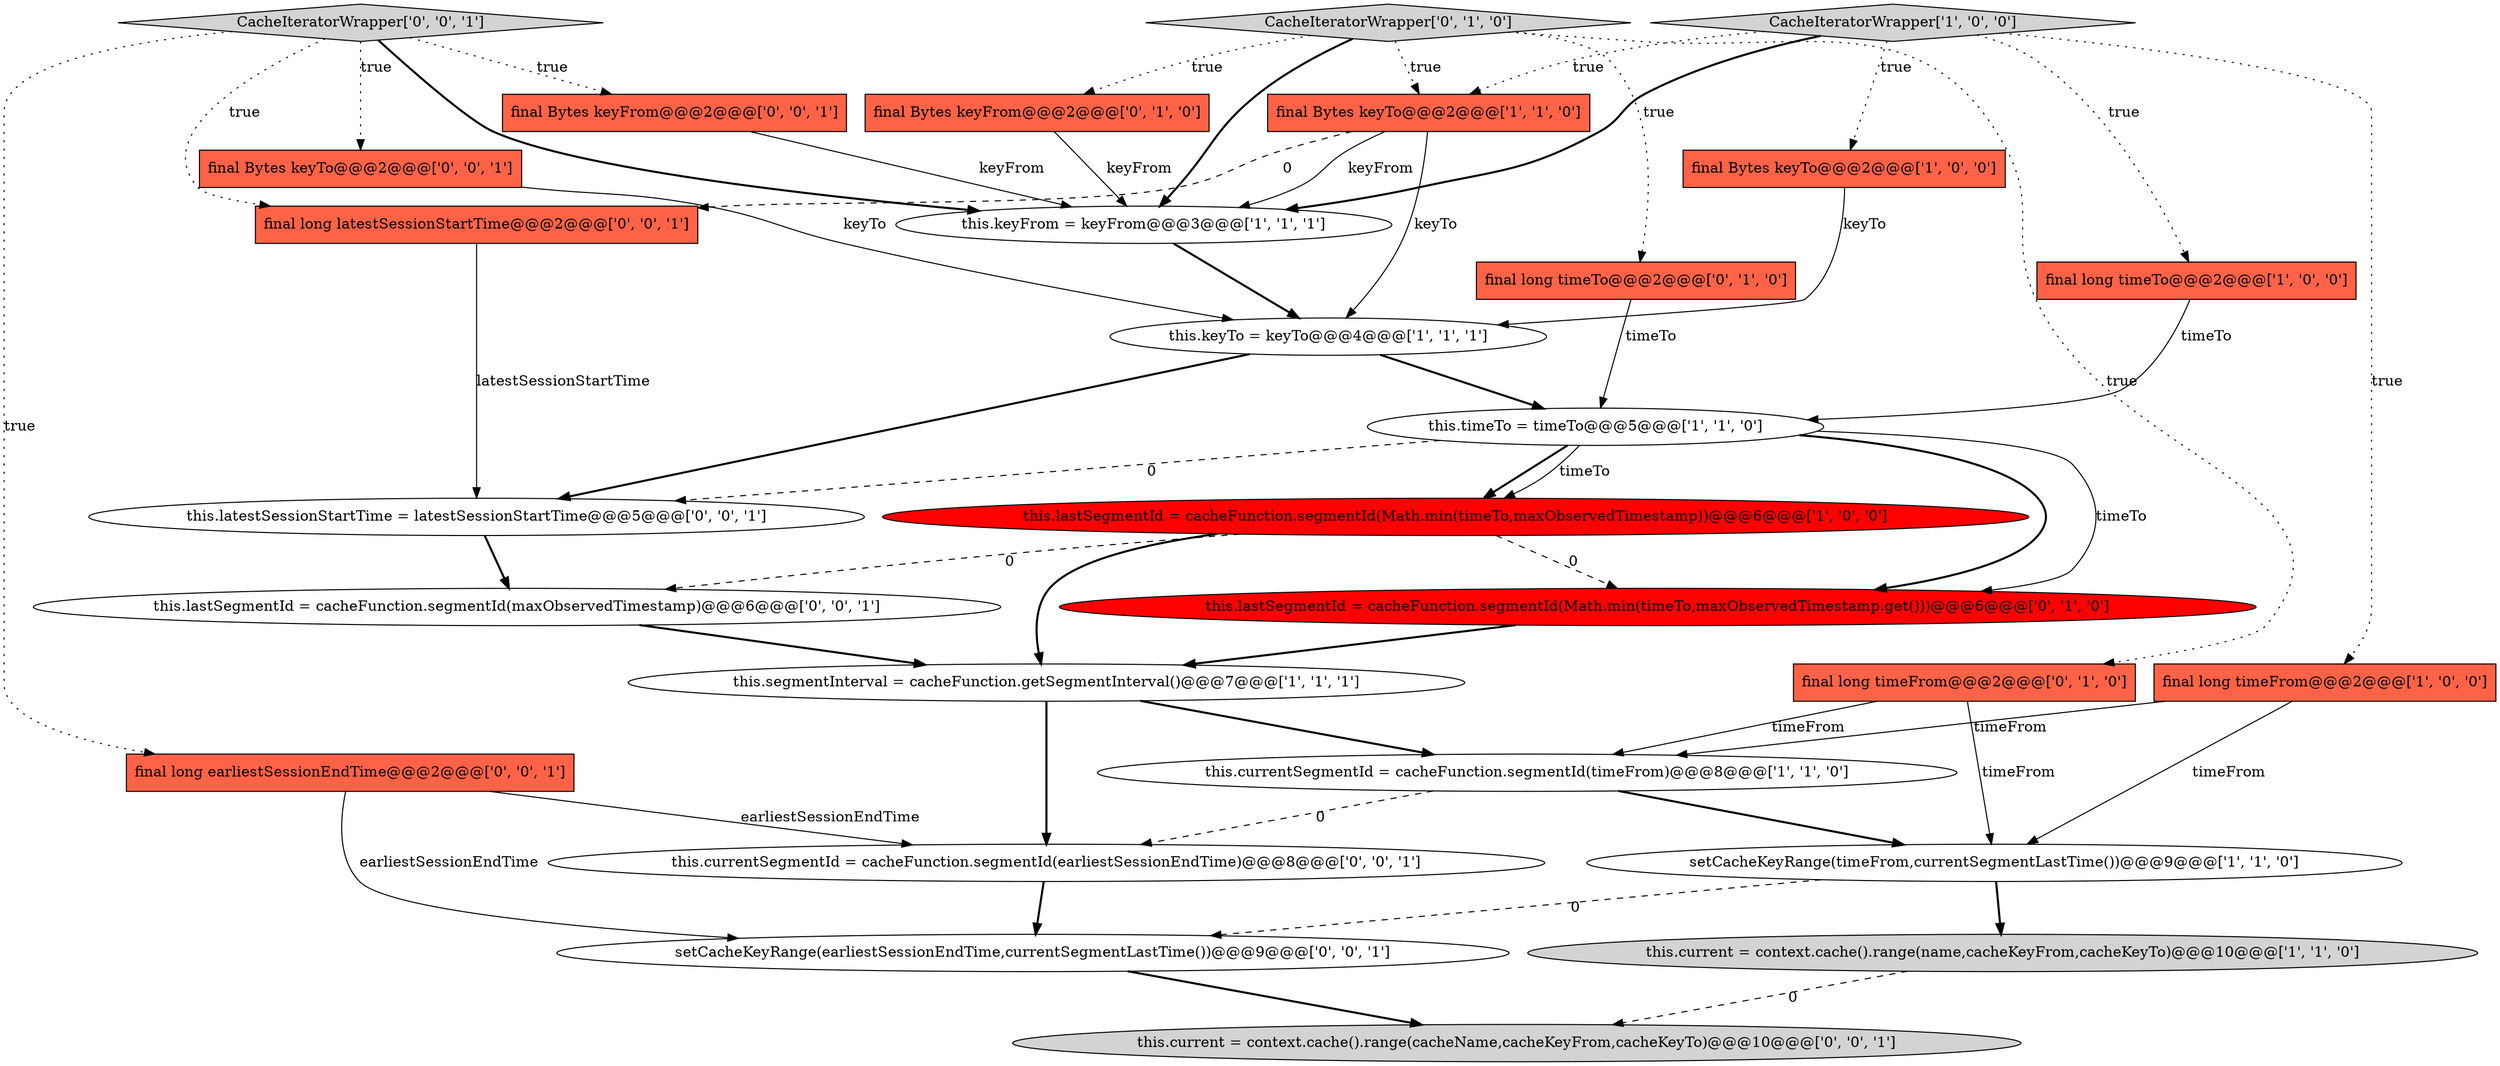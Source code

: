 digraph {
1 [style = filled, label = "final Bytes keyTo@@@2@@@['1', '0', '0']", fillcolor = tomato, shape = box image = "AAA0AAABBB1BBB"];
8 [style = filled, label = "CacheIteratorWrapper['1', '0', '0']", fillcolor = lightgray, shape = diamond image = "AAA0AAABBB1BBB"];
17 [style = filled, label = "CacheIteratorWrapper['0', '1', '0']", fillcolor = lightgray, shape = diamond image = "AAA0AAABBB2BBB"];
25 [style = filled, label = "CacheIteratorWrapper['0', '0', '1']", fillcolor = lightgray, shape = diamond image = "AAA0AAABBB3BBB"];
0 [style = filled, label = "this.lastSegmentId = cacheFunction.segmentId(Math.min(timeTo,maxObservedTimestamp))@@@6@@@['1', '0', '0']", fillcolor = red, shape = ellipse image = "AAA1AAABBB1BBB"];
16 [style = filled, label = "final Bytes keyFrom@@@2@@@['0', '1', '0']", fillcolor = tomato, shape = box image = "AAA0AAABBB2BBB"];
6 [style = filled, label = "final long timeFrom@@@2@@@['1', '0', '0']", fillcolor = tomato, shape = box image = "AAA0AAABBB1BBB"];
24 [style = filled, label = "final Bytes keyFrom@@@2@@@['0', '0', '1']", fillcolor = tomato, shape = box image = "AAA0AAABBB3BBB"];
27 [style = filled, label = "this.current = context.cache().range(cacheName,cacheKeyFrom,cacheKeyTo)@@@10@@@['0', '0', '1']", fillcolor = lightgray, shape = ellipse image = "AAA0AAABBB3BBB"];
26 [style = filled, label = "final long latestSessionStartTime@@@2@@@['0', '0', '1']", fillcolor = tomato, shape = box image = "AAA0AAABBB3BBB"];
13 [style = filled, label = "final long timeFrom@@@2@@@['0', '1', '0']", fillcolor = tomato, shape = box image = "AAA0AAABBB2BBB"];
5 [style = filled, label = "setCacheKeyRange(timeFrom,currentSegmentLastTime())@@@9@@@['1', '1', '0']", fillcolor = white, shape = ellipse image = "AAA0AAABBB1BBB"];
3 [style = filled, label = "this.segmentInterval = cacheFunction.getSegmentInterval()@@@7@@@['1', '1', '1']", fillcolor = white, shape = ellipse image = "AAA0AAABBB1BBB"];
11 [style = filled, label = "final Bytes keyTo@@@2@@@['1', '1', '0']", fillcolor = tomato, shape = box image = "AAA0AAABBB1BBB"];
2 [style = filled, label = "this.keyTo = keyTo@@@4@@@['1', '1', '1']", fillcolor = white, shape = ellipse image = "AAA0AAABBB1BBB"];
19 [style = filled, label = "final Bytes keyTo@@@2@@@['0', '0', '1']", fillcolor = tomato, shape = box image = "AAA0AAABBB3BBB"];
9 [style = filled, label = "this.timeTo = timeTo@@@5@@@['1', '1', '0']", fillcolor = white, shape = ellipse image = "AAA0AAABBB1BBB"];
7 [style = filled, label = "final long timeTo@@@2@@@['1', '0', '0']", fillcolor = tomato, shape = box image = "AAA0AAABBB1BBB"];
10 [style = filled, label = "this.current = context.cache().range(name,cacheKeyFrom,cacheKeyTo)@@@10@@@['1', '1', '0']", fillcolor = lightgray, shape = ellipse image = "AAA0AAABBB1BBB"];
14 [style = filled, label = "this.lastSegmentId = cacheFunction.segmentId(Math.min(timeTo,maxObservedTimestamp.get()))@@@6@@@['0', '1', '0']", fillcolor = red, shape = ellipse image = "AAA1AAABBB2BBB"];
18 [style = filled, label = "this.currentSegmentId = cacheFunction.segmentId(earliestSessionEndTime)@@@8@@@['0', '0', '1']", fillcolor = white, shape = ellipse image = "AAA0AAABBB3BBB"];
21 [style = filled, label = "final long earliestSessionEndTime@@@2@@@['0', '0', '1']", fillcolor = tomato, shape = box image = "AAA0AAABBB3BBB"];
20 [style = filled, label = "this.lastSegmentId = cacheFunction.segmentId(maxObservedTimestamp)@@@6@@@['0', '0', '1']", fillcolor = white, shape = ellipse image = "AAA0AAABBB3BBB"];
23 [style = filled, label = "setCacheKeyRange(earliestSessionEndTime,currentSegmentLastTime())@@@9@@@['0', '0', '1']", fillcolor = white, shape = ellipse image = "AAA0AAABBB3BBB"];
15 [style = filled, label = "final long timeTo@@@2@@@['0', '1', '0']", fillcolor = tomato, shape = box image = "AAA0AAABBB2BBB"];
22 [style = filled, label = "this.latestSessionStartTime = latestSessionStartTime@@@5@@@['0', '0', '1']", fillcolor = white, shape = ellipse image = "AAA0AAABBB3BBB"];
12 [style = filled, label = "this.currentSegmentId = cacheFunction.segmentId(timeFrom)@@@8@@@['1', '1', '0']", fillcolor = white, shape = ellipse image = "AAA0AAABBB1BBB"];
4 [style = filled, label = "this.keyFrom = keyFrom@@@3@@@['1', '1', '1']", fillcolor = white, shape = ellipse image = "AAA0AAABBB1BBB"];
0->3 [style = bold, label=""];
14->3 [style = bold, label=""];
5->10 [style = bold, label=""];
9->0 [style = bold, label=""];
12->5 [style = bold, label=""];
18->23 [style = bold, label=""];
23->27 [style = bold, label=""];
5->23 [style = dashed, label="0"];
6->12 [style = solid, label="timeFrom"];
11->26 [style = dashed, label="0"];
1->2 [style = solid, label="keyTo"];
21->23 [style = solid, label="earliestSessionEndTime"];
25->4 [style = bold, label=""];
8->7 [style = dotted, label="true"];
25->24 [style = dotted, label="true"];
19->2 [style = solid, label="keyTo"];
9->22 [style = dashed, label="0"];
20->3 [style = bold, label=""];
4->2 [style = bold, label=""];
2->9 [style = bold, label=""];
3->12 [style = bold, label=""];
7->9 [style = solid, label="timeTo"];
10->27 [style = dashed, label="0"];
0->20 [style = dashed, label="0"];
11->4 [style = solid, label="keyFrom"];
3->18 [style = bold, label=""];
9->0 [style = solid, label="timeTo"];
17->16 [style = dotted, label="true"];
0->14 [style = dashed, label="0"];
8->1 [style = dotted, label="true"];
15->9 [style = solid, label="timeTo"];
13->12 [style = solid, label="timeFrom"];
9->14 [style = solid, label="timeTo"];
17->15 [style = dotted, label="true"];
8->6 [style = dotted, label="true"];
22->20 [style = bold, label=""];
9->14 [style = bold, label=""];
8->11 [style = dotted, label="true"];
12->18 [style = dashed, label="0"];
6->5 [style = solid, label="timeFrom"];
21->18 [style = solid, label="earliestSessionEndTime"];
13->5 [style = solid, label="timeFrom"];
8->4 [style = bold, label=""];
11->2 [style = solid, label="keyTo"];
2->22 [style = bold, label=""];
17->13 [style = dotted, label="true"];
25->19 [style = dotted, label="true"];
24->4 [style = solid, label="keyFrom"];
16->4 [style = solid, label="keyFrom"];
17->4 [style = bold, label=""];
25->26 [style = dotted, label="true"];
25->21 [style = dotted, label="true"];
26->22 [style = solid, label="latestSessionStartTime"];
17->11 [style = dotted, label="true"];
}
